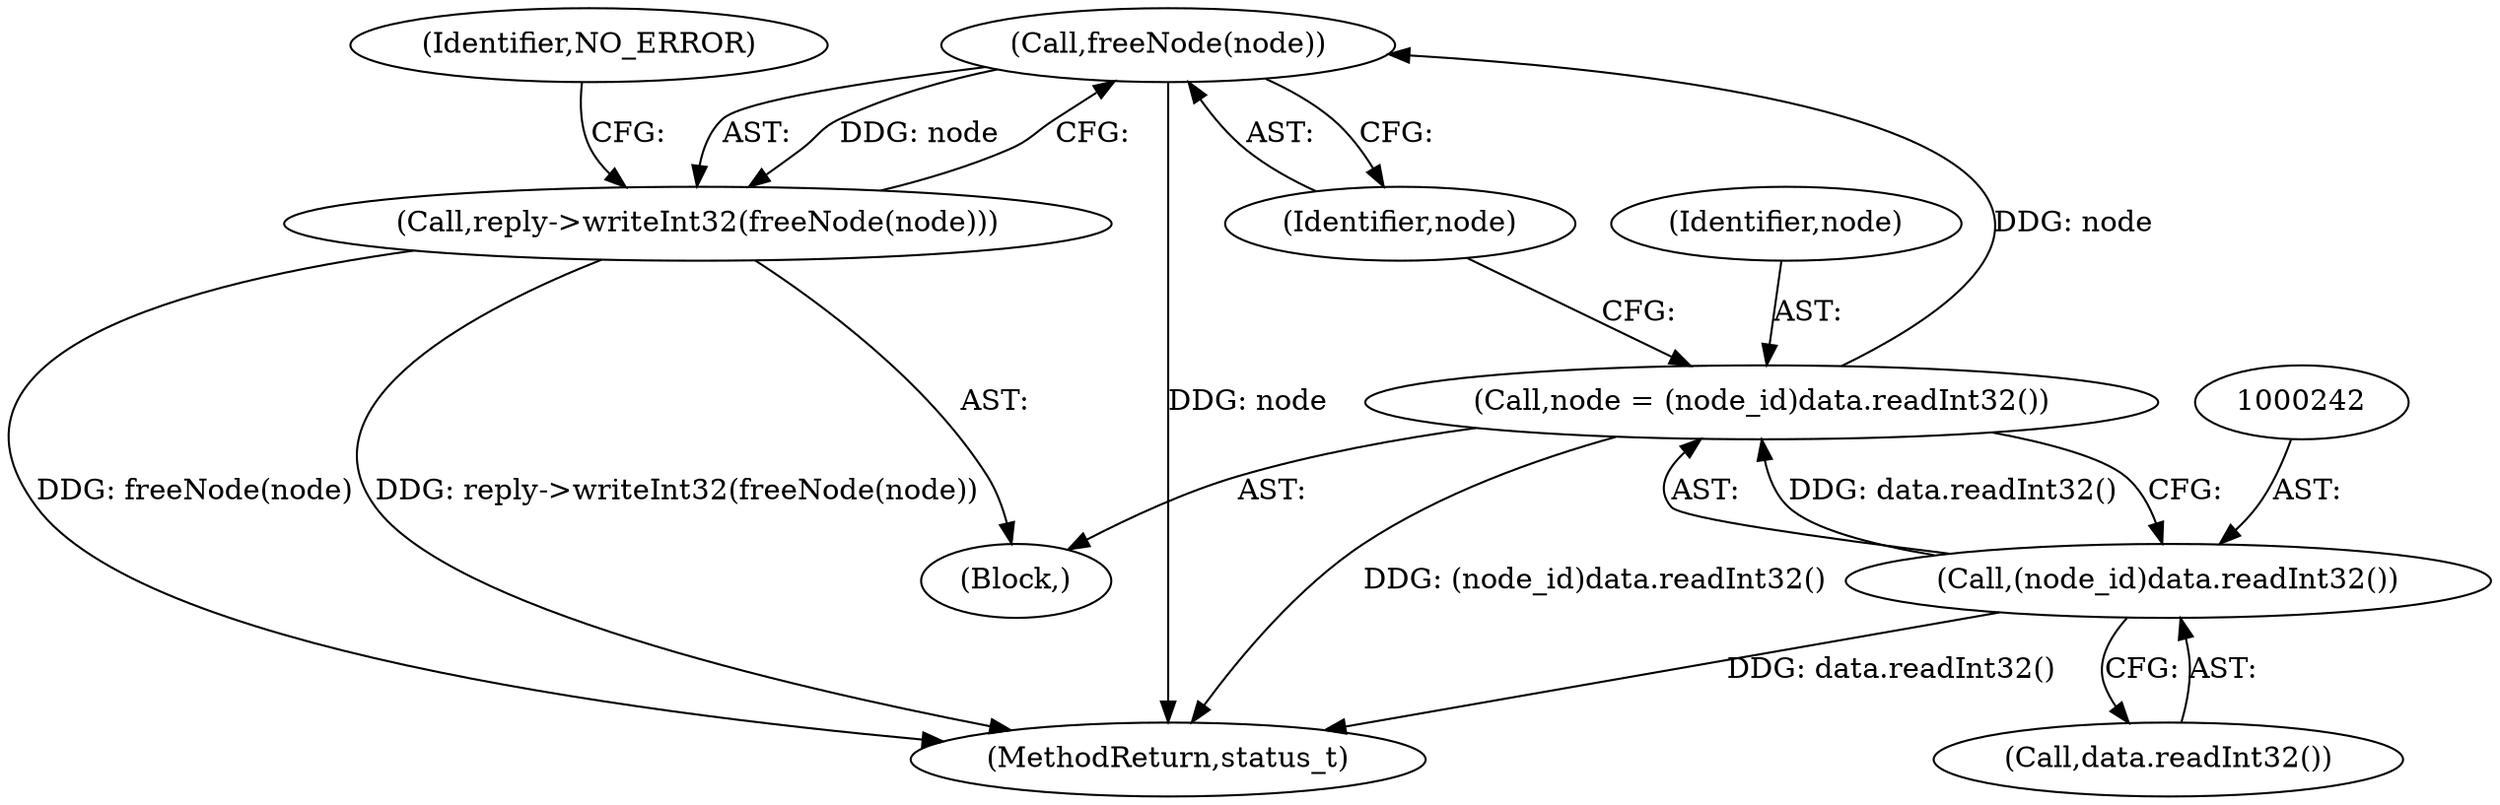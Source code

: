 digraph "0_Android_295c883fe3105b19bcd0f9e07d54c6b589fc5bff@API" {
"1000245" [label="(Call,freeNode(node))"];
"1000239" [label="(Call,node = (node_id)data.readInt32())"];
"1000241" [label="(Call,(node_id)data.readInt32())"];
"1000244" [label="(Call,reply->writeInt32(freeNode(node)))"];
"1000244" [label="(Call,reply->writeInt32(freeNode(node)))"];
"1000245" [label="(Call,freeNode(node))"];
"1000243" [label="(Call,data.readInt32())"];
"1000233" [label="(Block,)"];
"1000248" [label="(Identifier,NO_ERROR)"];
"1000239" [label="(Call,node = (node_id)data.readInt32())"];
"1000246" [label="(Identifier,node)"];
"1000241" [label="(Call,(node_id)data.readInt32())"];
"1000240" [label="(Identifier,node)"];
"1001343" [label="(MethodReturn,status_t)"];
"1000245" -> "1000244"  [label="AST: "];
"1000245" -> "1000246"  [label="CFG: "];
"1000246" -> "1000245"  [label="AST: "];
"1000244" -> "1000245"  [label="CFG: "];
"1000245" -> "1001343"  [label="DDG: node"];
"1000245" -> "1000244"  [label="DDG: node"];
"1000239" -> "1000245"  [label="DDG: node"];
"1000239" -> "1000233"  [label="AST: "];
"1000239" -> "1000241"  [label="CFG: "];
"1000240" -> "1000239"  [label="AST: "];
"1000241" -> "1000239"  [label="AST: "];
"1000246" -> "1000239"  [label="CFG: "];
"1000239" -> "1001343"  [label="DDG: (node_id)data.readInt32()"];
"1000241" -> "1000239"  [label="DDG: data.readInt32()"];
"1000241" -> "1000243"  [label="CFG: "];
"1000242" -> "1000241"  [label="AST: "];
"1000243" -> "1000241"  [label="AST: "];
"1000241" -> "1001343"  [label="DDG: data.readInt32()"];
"1000244" -> "1000233"  [label="AST: "];
"1000248" -> "1000244"  [label="CFG: "];
"1000244" -> "1001343"  [label="DDG: reply->writeInt32(freeNode(node))"];
"1000244" -> "1001343"  [label="DDG: freeNode(node)"];
}
